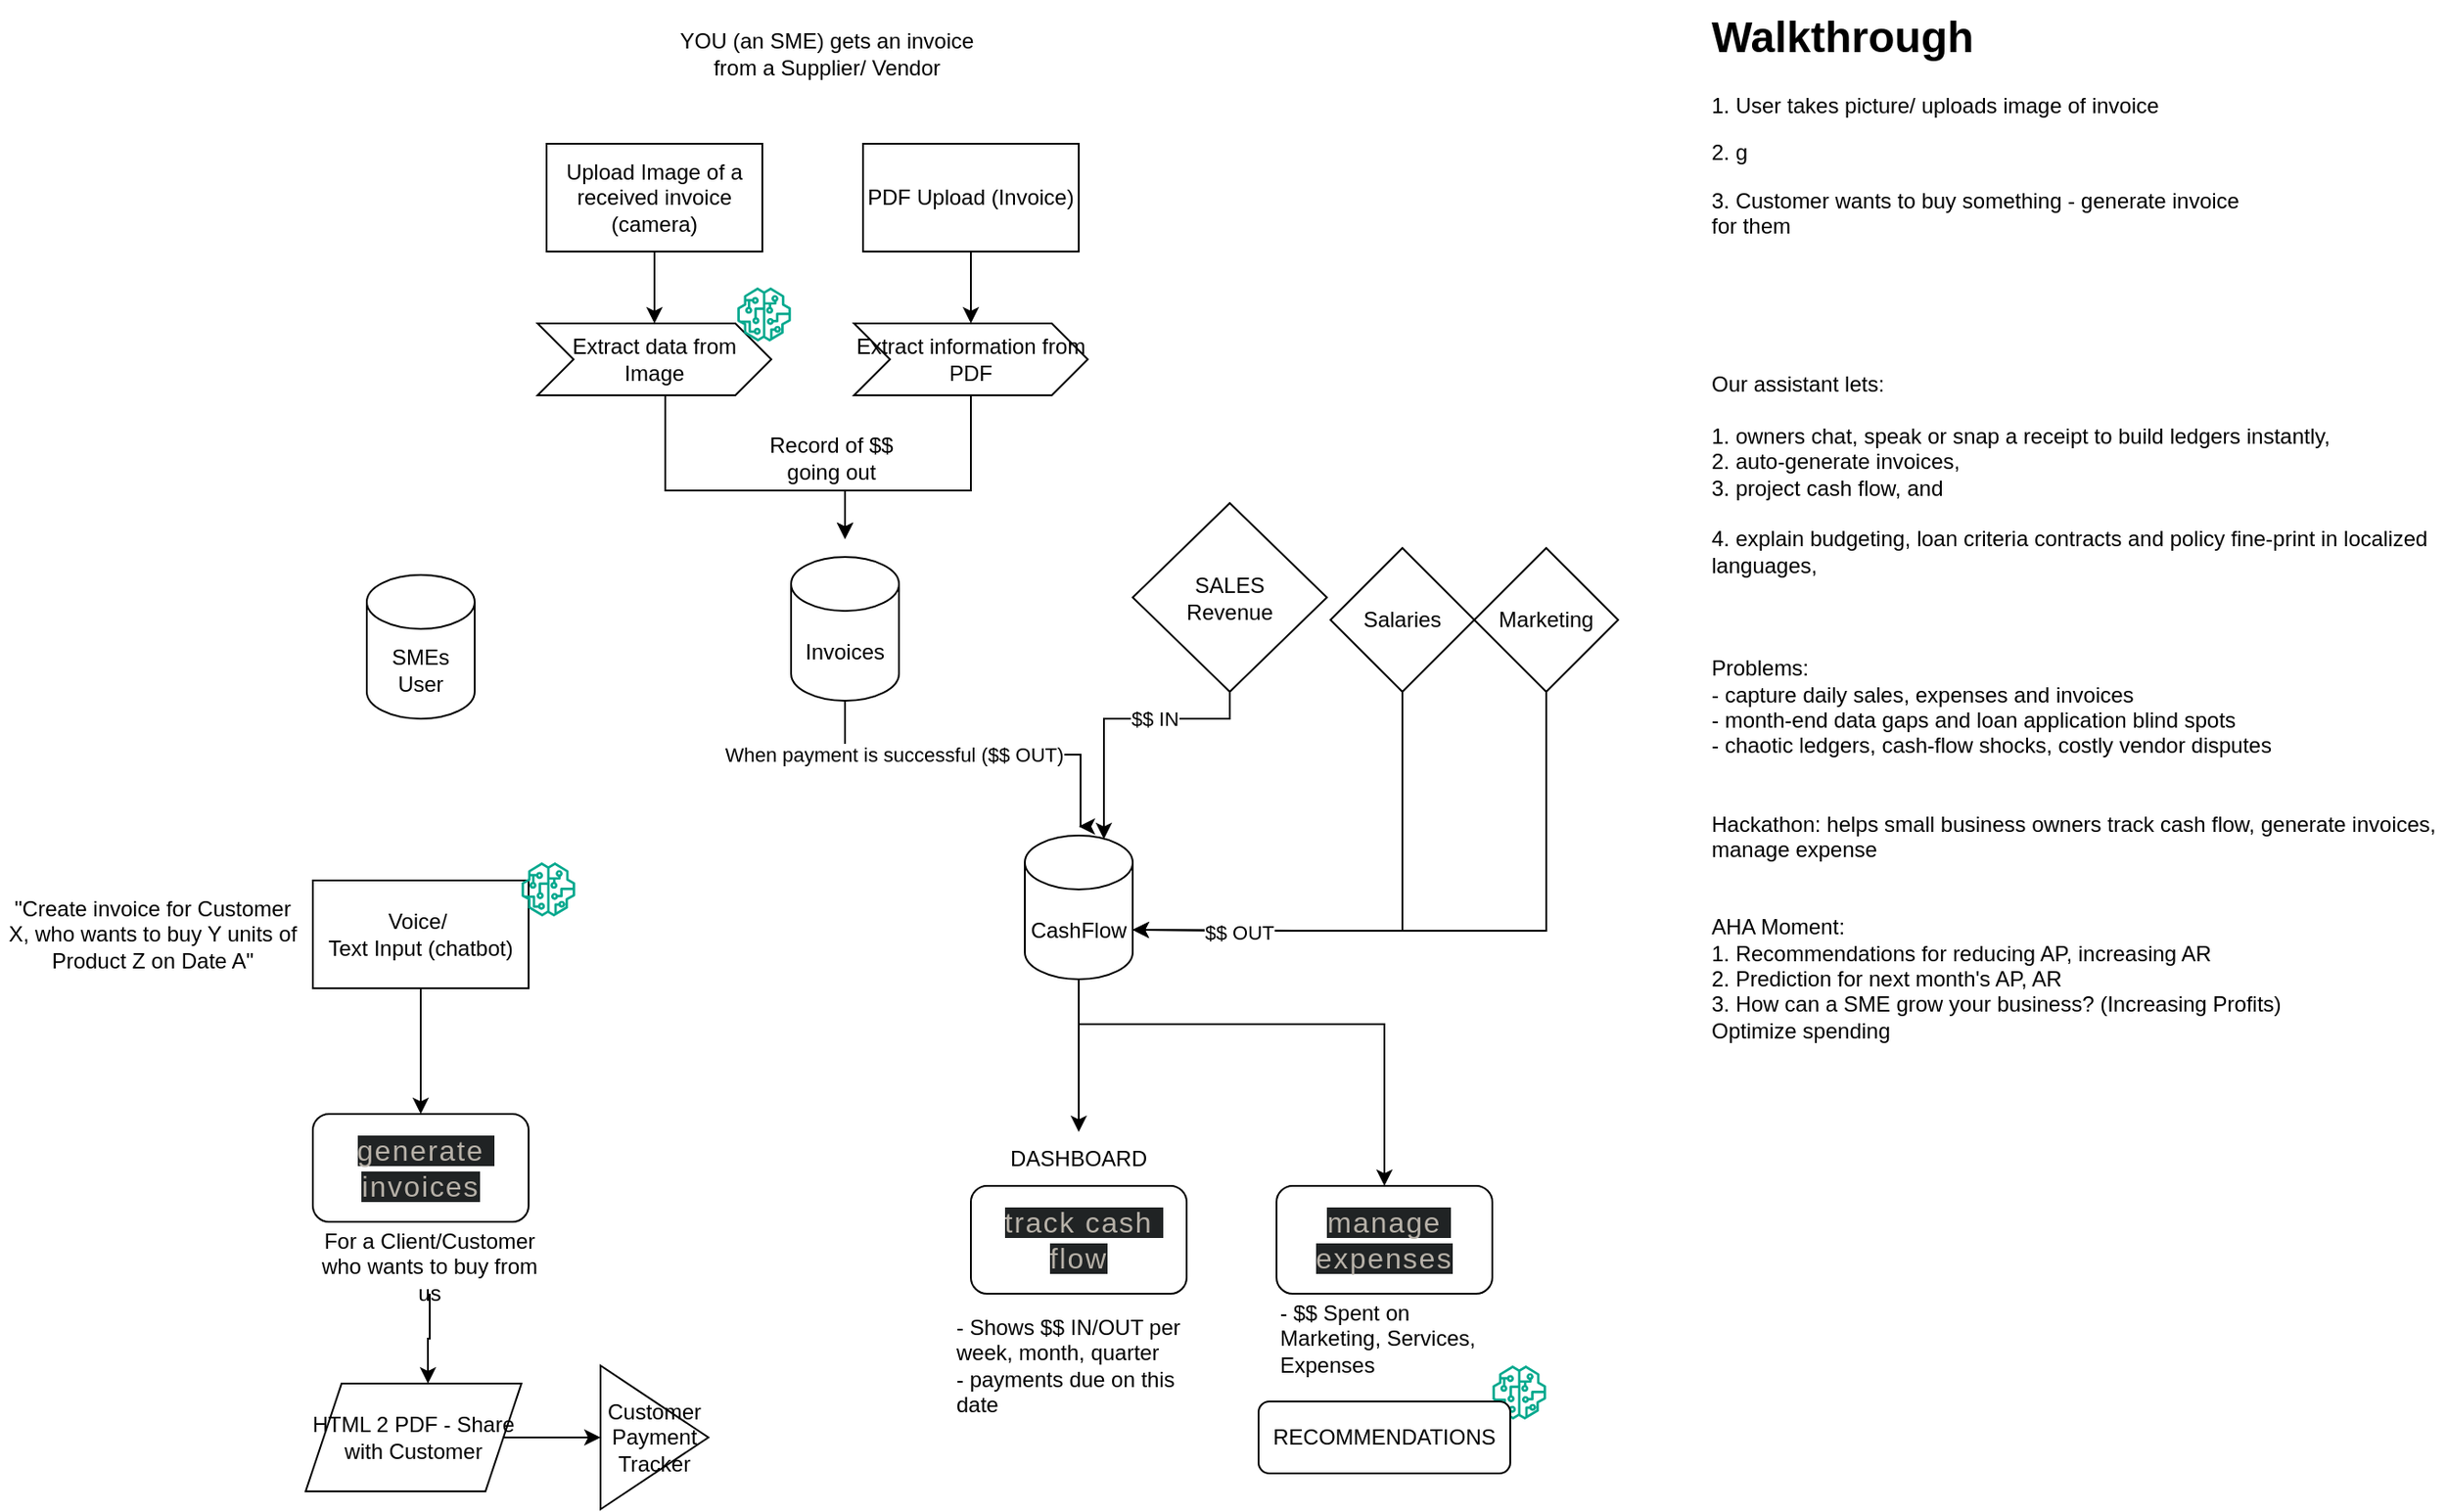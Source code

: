 <mxfile version="28.0.6">
  <diagram name="Page-1" id="xzw0bKewws7VvCnf6s7D">
    <mxGraphModel dx="1185" dy="679" grid="1" gridSize="10" guides="1" tooltips="1" connect="1" arrows="1" fold="1" page="1" pageScale="1" pageWidth="827" pageHeight="1169" math="0" shadow="0">
      <root>
        <mxCell id="0" />
        <mxCell id="1" parent="0" />
        <mxCell id="fBPSEUs_gA1NAAYJYjuw-40" style="edgeStyle=orthogonalEdgeStyle;rounded=0;orthogonalLoop=1;jettySize=auto;html=1;entryX=0.5;entryY=0;entryDx=0;entryDy=0;" parent="1" source="fBPSEUs_gA1NAAYJYjuw-2" target="fBPSEUs_gA1NAAYJYjuw-6" edge="1">
          <mxGeometry relative="1" as="geometry" />
        </mxCell>
        <mxCell id="fBPSEUs_gA1NAAYJYjuw-2" value="Voice/&amp;nbsp;&lt;div&gt;Text Input (chatbot)&lt;/div&gt;" style="rounded=0;whiteSpace=wrap;html=1;" parent="1" vertex="1">
          <mxGeometry x="224" y="570" width="120" height="60" as="geometry" />
        </mxCell>
        <mxCell id="fBPSEUs_gA1NAAYJYjuw-12" style="edgeStyle=orthogonalEdgeStyle;rounded=0;orthogonalLoop=1;jettySize=auto;html=1;" parent="1" source="fBPSEUs_gA1NAAYJYjuw-3" target="fBPSEUs_gA1NAAYJYjuw-11" edge="1">
          <mxGeometry relative="1" as="geometry" />
        </mxCell>
        <mxCell id="fBPSEUs_gA1NAAYJYjuw-3" value="Upload Image of a received invoice (camera)" style="rounded=0;whiteSpace=wrap;html=1;" parent="1" vertex="1">
          <mxGeometry x="354" y="160" width="120" height="60" as="geometry" />
        </mxCell>
        <mxCell id="fBPSEUs_gA1NAAYJYjuw-15" style="edgeStyle=orthogonalEdgeStyle;rounded=0;orthogonalLoop=1;jettySize=auto;html=1;" parent="1" source="fBPSEUs_gA1NAAYJYjuw-4" target="fBPSEUs_gA1NAAYJYjuw-14" edge="1">
          <mxGeometry relative="1" as="geometry" />
        </mxCell>
        <mxCell id="fBPSEUs_gA1NAAYJYjuw-4" value="PDF Upload (Invoice)" style="rounded=0;whiteSpace=wrap;html=1;" parent="1" vertex="1">
          <mxGeometry x="530" y="160" width="120" height="60" as="geometry" />
        </mxCell>
        <mxCell id="fBPSEUs_gA1NAAYJYjuw-5" value="&lt;span style=&quot;color: rgb(183, 177, 168); font-family: Tomorrow, &amp;quot;Tomorrow Placeholder&amp;quot;, sans-serif; font-size: 16px; font-style: normal; font-variant-ligatures: normal; font-variant-caps: normal; font-weight: 400; letter-spacing: 0.96px; orphans: 2; text-align: start; text-indent: 0px; text-transform: none; widows: 2; word-spacing: 0px; -webkit-text-stroke-width: 0px; white-space: pre-wrap; background-color: rgb(32, 35, 36); text-decoration-thickness: initial; text-decoration-style: initial; text-decoration-color: initial; display: inline !important; float: none;&quot;&gt;track cash flow&lt;/span&gt;" style="rounded=1;whiteSpace=wrap;html=1;" parent="1" vertex="1">
          <mxGeometry x="590" y="740" width="120" height="60" as="geometry" />
        </mxCell>
        <mxCell id="fBPSEUs_gA1NAAYJYjuw-6" value="&lt;span style=&quot;color: rgb(183, 177, 168); font-family: Tomorrow, &amp;quot;Tomorrow Placeholder&amp;quot;, sans-serif; font-size: 16px; letter-spacing: 0.96px; text-align: start; white-space-collapse: preserve; background-color: rgb(32, 35, 36);&quot;&gt;generate invoices&lt;/span&gt;" style="rounded=1;whiteSpace=wrap;html=1;" parent="1" vertex="1">
          <mxGeometry x="224" y="700" width="120" height="60" as="geometry" />
        </mxCell>
        <mxCell id="fBPSEUs_gA1NAAYJYjuw-7" value="&lt;span style=&quot;color: rgb(183, 177, 168); font-family: Tomorrow, &amp;quot;Tomorrow Placeholder&amp;quot;, sans-serif; font-size: 16px; letter-spacing: 0.96px; text-align: start; white-space-collapse: preserve; background-color: rgb(32, 35, 36);&quot;&gt;manage expenses&lt;/span&gt;" style="rounded=1;whiteSpace=wrap;html=1;" parent="1" vertex="1">
          <mxGeometry x="760" y="740" width="120" height="60" as="geometry" />
        </mxCell>
        <mxCell id="fBPSEUs_gA1NAAYJYjuw-26" style="edgeStyle=orthogonalEdgeStyle;rounded=0;orthogonalLoop=1;jettySize=auto;html=1;" parent="1" source="fBPSEUs_gA1NAAYJYjuw-8" edge="1">
          <mxGeometry relative="1" as="geometry">
            <mxPoint x="650" y="540" as="targetPoint" />
            <Array as="points">
              <mxPoint x="520" y="500" />
              <mxPoint x="651" y="500" />
            </Array>
          </mxGeometry>
        </mxCell>
        <mxCell id="fBPSEUs_gA1NAAYJYjuw-28" value="When payment is successful ($$ OUT)" style="edgeLabel;html=1;align=center;verticalAlign=middle;resizable=0;points=[];" parent="fBPSEUs_gA1NAAYJYjuw-26" vertex="1" connectable="0">
          <mxGeometry x="-0.443" relative="1" as="geometry">
            <mxPoint as="offset" />
          </mxGeometry>
        </mxCell>
        <mxCell id="fBPSEUs_gA1NAAYJYjuw-8" value="Invoices" style="shape=cylinder3;whiteSpace=wrap;html=1;boundedLbl=1;backgroundOutline=1;size=15;" parent="1" vertex="1">
          <mxGeometry x="490" y="390" width="60" height="80" as="geometry" />
        </mxCell>
        <mxCell id="fBPSEUs_gA1NAAYJYjuw-9" value="SMEs&lt;div&gt;User&lt;/div&gt;" style="shape=cylinder3;whiteSpace=wrap;html=1;boundedLbl=1;backgroundOutline=1;size=15;" parent="1" vertex="1">
          <mxGeometry x="254" y="400" width="60" height="80" as="geometry" />
        </mxCell>
        <mxCell id="fBPSEUs_gA1NAAYJYjuw-37" style="edgeStyle=orthogonalEdgeStyle;rounded=0;orthogonalLoop=1;jettySize=auto;html=1;" parent="1" source="fBPSEUs_gA1NAAYJYjuw-10" target="fBPSEUs_gA1NAAYJYjuw-21" edge="1">
          <mxGeometry relative="1" as="geometry" />
        </mxCell>
        <mxCell id="fBPSEUs_gA1NAAYJYjuw-38" style="edgeStyle=orthogonalEdgeStyle;rounded=0;orthogonalLoop=1;jettySize=auto;html=1;entryX=0.5;entryY=0;entryDx=0;entryDy=0;" parent="1" source="fBPSEUs_gA1NAAYJYjuw-10" target="fBPSEUs_gA1NAAYJYjuw-7" edge="1">
          <mxGeometry relative="1" as="geometry">
            <Array as="points">
              <mxPoint x="650" y="650" />
              <mxPoint x="820" y="650" />
            </Array>
          </mxGeometry>
        </mxCell>
        <mxCell id="fBPSEUs_gA1NAAYJYjuw-10" value="CashFlow" style="shape=cylinder3;whiteSpace=wrap;html=1;boundedLbl=1;backgroundOutline=1;size=15;" parent="1" vertex="1">
          <mxGeometry x="620" y="545" width="60" height="80" as="geometry" />
        </mxCell>
        <mxCell id="fBPSEUs_gA1NAAYJYjuw-11" value="Extract data from Image" style="shape=step;perimeter=stepPerimeter;whiteSpace=wrap;html=1;fixedSize=1;" parent="1" vertex="1">
          <mxGeometry x="349" y="260" width="130" height="40" as="geometry" />
        </mxCell>
        <mxCell id="fBPSEUs_gA1NAAYJYjuw-13" style="edgeStyle=orthogonalEdgeStyle;rounded=0;orthogonalLoop=1;jettySize=auto;html=1;" parent="1" source="fBPSEUs_gA1NAAYJYjuw-11" edge="1">
          <mxGeometry relative="1" as="geometry">
            <mxPoint x="520" y="380" as="targetPoint" />
            <Array as="points">
              <mxPoint x="420" y="353" />
            </Array>
          </mxGeometry>
        </mxCell>
        <mxCell id="fBPSEUs_gA1NAAYJYjuw-14" value="Extract information from PDF" style="shape=step;perimeter=stepPerimeter;whiteSpace=wrap;html=1;fixedSize=1;" parent="1" vertex="1">
          <mxGeometry x="525" y="260" width="130" height="40" as="geometry" />
        </mxCell>
        <mxCell id="fBPSEUs_gA1NAAYJYjuw-16" style="edgeStyle=orthogonalEdgeStyle;rounded=0;orthogonalLoop=1;jettySize=auto;html=1;" parent="1" source="fBPSEUs_gA1NAAYJYjuw-14" edge="1">
          <mxGeometry relative="1" as="geometry">
            <mxPoint x="520" y="380" as="targetPoint" />
            <Array as="points">
              <mxPoint x="590" y="353" />
            </Array>
          </mxGeometry>
        </mxCell>
        <mxCell id="fBPSEUs_gA1NAAYJYjuw-17" value="- Shows $$ IN/OUT per week, month, quarter&lt;div&gt;- payments due on this date&lt;/div&gt;" style="text;html=1;align=left;verticalAlign=middle;whiteSpace=wrap;rounded=0;" parent="1" vertex="1">
          <mxGeometry x="580" y="820" width="140" height="40" as="geometry" />
        </mxCell>
        <mxCell id="fBPSEUs_gA1NAAYJYjuw-18" value="&lt;h1 style=&quot;margin-top: 0px;&quot;&gt;Walkthrough&lt;/h1&gt;&lt;p&gt;1. User takes picture/ uploads image of invoice&lt;/p&gt;&lt;p&gt;2. g&lt;/p&gt;&lt;p&gt;3. Customer wants to buy something - generate invoice for them&lt;/p&gt;&lt;p&gt;&lt;br&gt;&lt;/p&gt;" style="text;html=1;whiteSpace=wrap;overflow=hidden;rounded=0;" parent="1" vertex="1">
          <mxGeometry x="1000" y="80" width="310" height="150" as="geometry" />
        </mxCell>
        <mxCell id="fBPSEUs_gA1NAAYJYjuw-19" value="For a Client/Customer who wants to buy from us" style="text;html=1;align=center;verticalAlign=middle;whiteSpace=wrap;rounded=0;" parent="1" vertex="1">
          <mxGeometry x="224" y="770" width="130" height="30" as="geometry" />
        </mxCell>
        <mxCell id="fBPSEUs_gA1NAAYJYjuw-20" value="- $$ Spent on Marketing, Services, Expenses" style="text;html=1;align=left;verticalAlign=middle;whiteSpace=wrap;rounded=0;" parent="1" vertex="1">
          <mxGeometry x="760" y="810" width="130" height="30" as="geometry" />
        </mxCell>
        <mxCell id="fBPSEUs_gA1NAAYJYjuw-21" value="DASHBOARD" style="text;html=1;align=center;verticalAlign=middle;whiteSpace=wrap;rounded=0;" parent="1" vertex="1">
          <mxGeometry x="620" y="710" width="60" height="30" as="geometry" />
        </mxCell>
        <mxCell id="fBPSEUs_gA1NAAYJYjuw-23" value="YOU (an SME) gets an invoice from a Supplier/ Vendor" style="text;html=1;align=center;verticalAlign=middle;whiteSpace=wrap;rounded=0;" parent="1" vertex="1">
          <mxGeometry x="420" y="80" width="180" height="60" as="geometry" />
        </mxCell>
        <mxCell id="fBPSEUs_gA1NAAYJYjuw-24" value="Our assistant lets:&#xa;&#xa;1. owners chat, speak or snap a receipt to build ledgers instantly, &#xa;2. auto-generate invoices, &#xa;3. project cash flow, and &#xa;&#xa;4. explain budgeting, loan criteria contracts and policy fine-print in localized languages,&#xa;&#xa;&#xa;&#xa;Problems:&#xa;- capture daily sales, expenses and invoices&#xa;- month-end data gaps and loan application blind spots&#xa;- chaotic ledgers, cash-flow shocks, costly vendor disputes&#xa;&#xa;&#xa;Hackathon: helps small business owners track cash flow, generate invoices, manage expense&#xa;&#xa;&#xa;AHA Moment:&#xa;1. Recommendations for reducing AP, increasing AR&#xa;2. Prediction for next month&#39;s AP, AR&#xa;3. How can a SME grow your business? (Increasing Profits) &#xa;Optimize spending" style="text;whiteSpace=wrap;" parent="1" vertex="1">
          <mxGeometry x="1000" y="280" width="410" height="390" as="geometry" />
        </mxCell>
        <mxCell id="fBPSEUs_gA1NAAYJYjuw-25" value="Record of $$ going out" style="text;html=1;align=center;verticalAlign=middle;whiteSpace=wrap;rounded=0;" parent="1" vertex="1">
          <mxGeometry x="465" y="320" width="95" height="30" as="geometry" />
        </mxCell>
        <mxCell id="fBPSEUs_gA1NAAYJYjuw-29" value="&lt;div&gt;SALES&lt;/div&gt;Revenue" style="rhombus;whiteSpace=wrap;html=1;" parent="1" vertex="1">
          <mxGeometry x="680" y="360" width="108" height="105" as="geometry" />
        </mxCell>
        <mxCell id="fBPSEUs_gA1NAAYJYjuw-30" value="Salaries" style="rhombus;whiteSpace=wrap;html=1;" parent="1" vertex="1">
          <mxGeometry x="790" y="385" width="80" height="80" as="geometry" />
        </mxCell>
        <mxCell id="fBPSEUs_gA1NAAYJYjuw-31" value="Marketing" style="rhombus;whiteSpace=wrap;html=1;" parent="1" vertex="1">
          <mxGeometry x="870" y="385" width="80" height="80" as="geometry" />
        </mxCell>
        <mxCell id="fBPSEUs_gA1NAAYJYjuw-32" style="edgeStyle=orthogonalEdgeStyle;rounded=0;orthogonalLoop=1;jettySize=auto;html=1;entryX=0.733;entryY=0.025;entryDx=0;entryDy=0;entryPerimeter=0;" parent="1" source="fBPSEUs_gA1NAAYJYjuw-29" target="fBPSEUs_gA1NAAYJYjuw-10" edge="1">
          <mxGeometry relative="1" as="geometry">
            <Array as="points">
              <mxPoint x="734" y="480" />
              <mxPoint x="664" y="480" />
            </Array>
          </mxGeometry>
        </mxCell>
        <mxCell id="fBPSEUs_gA1NAAYJYjuw-33" value="$$ IN" style="edgeLabel;html=1;align=center;verticalAlign=middle;resizable=0;points=[];" parent="fBPSEUs_gA1NAAYJYjuw-32" vertex="1" connectable="0">
          <mxGeometry x="-0.241" relative="1" as="geometry">
            <mxPoint as="offset" />
          </mxGeometry>
        </mxCell>
        <mxCell id="fBPSEUs_gA1NAAYJYjuw-34" style="edgeStyle=orthogonalEdgeStyle;rounded=0;orthogonalLoop=1;jettySize=auto;html=1;entryX=1;entryY=0;entryDx=0;entryDy=52.5;entryPerimeter=0;" parent="1" source="fBPSEUs_gA1NAAYJYjuw-30" target="fBPSEUs_gA1NAAYJYjuw-10" edge="1">
          <mxGeometry relative="1" as="geometry">
            <Array as="points">
              <mxPoint x="830" y="598" />
              <mxPoint x="735" y="598" />
            </Array>
          </mxGeometry>
        </mxCell>
        <mxCell id="fBPSEUs_gA1NAAYJYjuw-35" style="edgeStyle=orthogonalEdgeStyle;rounded=0;orthogonalLoop=1;jettySize=auto;html=1;entryX=1;entryY=0;entryDx=0;entryDy=52.5;entryPerimeter=0;" parent="1" source="fBPSEUs_gA1NAAYJYjuw-31" target="fBPSEUs_gA1NAAYJYjuw-10" edge="1">
          <mxGeometry relative="1" as="geometry">
            <Array as="points">
              <mxPoint x="910" y="598" />
              <mxPoint x="775" y="598" />
            </Array>
          </mxGeometry>
        </mxCell>
        <mxCell id="fBPSEUs_gA1NAAYJYjuw-36" value="$$ OUT" style="edgeLabel;html=1;align=center;verticalAlign=middle;resizable=0;points=[];" parent="fBPSEUs_gA1NAAYJYjuw-35" vertex="1" connectable="0">
          <mxGeometry x="0.675" y="1" relative="1" as="geometry">
            <mxPoint as="offset" />
          </mxGeometry>
        </mxCell>
        <mxCell id="fBPSEUs_gA1NAAYJYjuw-39" value="&quot;Create invoice for Customer X, who wants to buy Y units of Product Z on Date A&quot;" style="text;html=1;align=center;verticalAlign=middle;whiteSpace=wrap;rounded=0;" parent="1" vertex="1">
          <mxGeometry x="50" y="580" width="170" height="40" as="geometry" />
        </mxCell>
        <mxCell id="fBPSEUs_gA1NAAYJYjuw-44" style="edgeStyle=orthogonalEdgeStyle;rounded=0;orthogonalLoop=1;jettySize=auto;html=1;entryX=0;entryY=0.5;entryDx=0;entryDy=0;" parent="1" source="fBPSEUs_gA1NAAYJYjuw-41" target="fBPSEUs_gA1NAAYJYjuw-43" edge="1">
          <mxGeometry relative="1" as="geometry" />
        </mxCell>
        <mxCell id="fBPSEUs_gA1NAAYJYjuw-41" value="HTML 2 PDF - Share with Customer" style="shape=parallelogram;perimeter=parallelogramPerimeter;whiteSpace=wrap;html=1;fixedSize=1;" parent="1" vertex="1">
          <mxGeometry x="220" y="850" width="120" height="60" as="geometry" />
        </mxCell>
        <mxCell id="fBPSEUs_gA1NAAYJYjuw-42" style="edgeStyle=orthogonalEdgeStyle;rounded=0;orthogonalLoop=1;jettySize=auto;html=1;entryX=0.567;entryY=0;entryDx=0;entryDy=0;entryPerimeter=0;" parent="1" source="fBPSEUs_gA1NAAYJYjuw-19" target="fBPSEUs_gA1NAAYJYjuw-41" edge="1">
          <mxGeometry relative="1" as="geometry" />
        </mxCell>
        <mxCell id="fBPSEUs_gA1NAAYJYjuw-43" value="Customer Payment Tracker" style="triangle;whiteSpace=wrap;html=1;" parent="1" vertex="1">
          <mxGeometry x="384" y="840" width="60" height="80" as="geometry" />
        </mxCell>
        <mxCell id="SXSWPWp0ZgFbMPsryKkz-1" value="" style="sketch=0;outlineConnect=0;fontColor=#232F3E;gradientColor=none;fillColor=#01A88D;strokeColor=none;dashed=0;verticalLabelPosition=bottom;verticalAlign=top;align=center;html=1;fontSize=12;fontStyle=0;aspect=fixed;pointerEvents=1;shape=mxgraph.aws4.sagemaker_model;" vertex="1" parent="1">
          <mxGeometry x="460" y="240" width="30" height="30" as="geometry" />
        </mxCell>
        <mxCell id="SXSWPWp0ZgFbMPsryKkz-2" value="" style="sketch=0;outlineConnect=0;fontColor=#232F3E;gradientColor=none;fillColor=#01A88D;strokeColor=none;dashed=0;verticalLabelPosition=bottom;verticalAlign=top;align=center;html=1;fontSize=12;fontStyle=0;aspect=fixed;pointerEvents=1;shape=mxgraph.aws4.sagemaker_model;" vertex="1" parent="1">
          <mxGeometry x="340" y="560" width="30" height="30" as="geometry" />
        </mxCell>
        <mxCell id="SXSWPWp0ZgFbMPsryKkz-3" value="" style="sketch=0;outlineConnect=0;fontColor=#232F3E;gradientColor=none;fillColor=#01A88D;strokeColor=none;dashed=0;verticalLabelPosition=bottom;verticalAlign=top;align=center;html=1;fontSize=12;fontStyle=0;aspect=fixed;pointerEvents=1;shape=mxgraph.aws4.sagemaker_model;" vertex="1" parent="1">
          <mxGeometry x="880" y="840" width="30" height="30" as="geometry" />
        </mxCell>
        <mxCell id="SXSWPWp0ZgFbMPsryKkz-5" value="RECOMMENDATIONS" style="rounded=1;whiteSpace=wrap;html=1;" vertex="1" parent="1">
          <mxGeometry x="750" y="860" width="140" height="40" as="geometry" />
        </mxCell>
      </root>
    </mxGraphModel>
  </diagram>
</mxfile>
